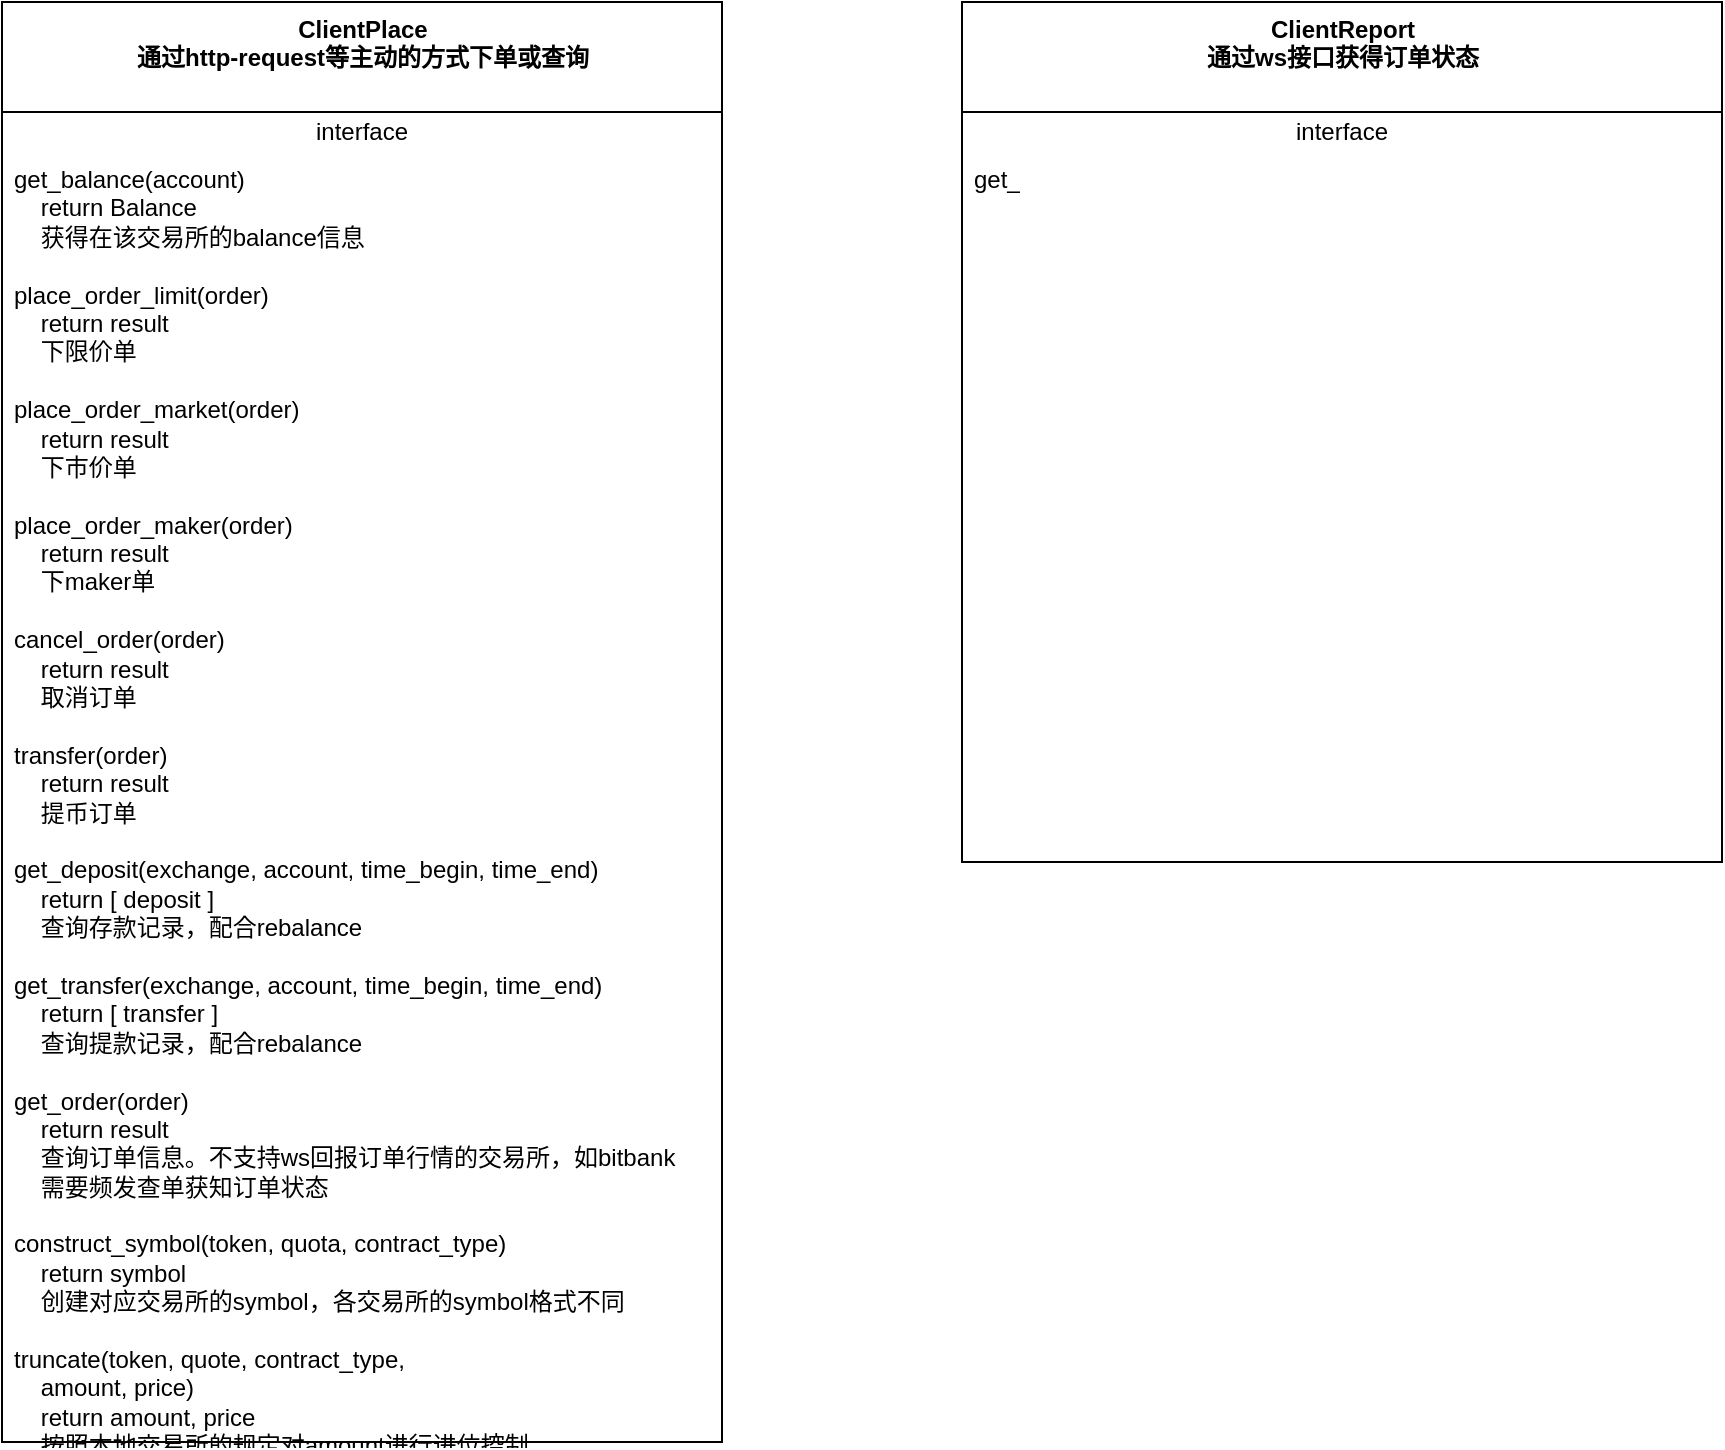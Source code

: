 <mxfile>
    <diagram id="h_UkHINMXgZgfIvgZ_Ck" name="第 1 页">
        <mxGraphModel dx="967" dy="520" grid="1" gridSize="10" guides="1" tooltips="1" connect="1" arrows="1" fold="1" page="1" pageScale="1" pageWidth="827" pageHeight="1169" math="0" shadow="0">
            <root>
                <mxCell id="0"/>
                <mxCell id="1" parent="0"/>
                <mxCell id="2" value="&lt;b&gt;ClientPlace&lt;br&gt;通过http-request等主动的方式下单或查询&lt;br&gt;&lt;/b&gt;" style="swimlane;fontStyle=0;align=center;verticalAlign=top;childLayout=stackLayout;horizontal=1;startSize=55;horizontalStack=0;resizeParent=1;resizeParentMax=0;resizeLast=0;collapsible=0;marginBottom=0;html=1;" vertex="1" parent="1">
                    <mxGeometry x="180" y="70" width="360" height="720" as="geometry"/>
                </mxCell>
                <mxCell id="3" value="interface" style="text;html=1;strokeColor=none;fillColor=none;align=center;verticalAlign=middle;spacingLeft=4;spacingRight=4;overflow=hidden;rotatable=0;points=[[0,0.5],[1,0.5]];portConstraint=eastwest;" vertex="1" parent="2">
                    <mxGeometry y="55" width="360" height="20" as="geometry"/>
                </mxCell>
                <mxCell id="4" value="get_balance(account)&lt;br&gt;&amp;nbsp; &amp;nbsp; return Balance&lt;br&gt;&amp;nbsp; &amp;nbsp; 获得在该交易所的balance信息&lt;br&gt;&lt;br&gt;place_order_limit(order)&lt;br&gt;&amp;nbsp; &amp;nbsp; return result&lt;br&gt;&amp;nbsp; &amp;nbsp; 下限价单&lt;br&gt;&lt;br&gt;place_order_market(order)&lt;br&gt;&amp;nbsp; &amp;nbsp; return result&lt;br&gt;&amp;nbsp; &amp;nbsp; 下市价单&lt;br&gt;&lt;br&gt;place_order_maker(order)&lt;br&gt;&amp;nbsp; &amp;nbsp; return result&lt;br&gt;&amp;nbsp; &amp;nbsp; 下maker单&lt;br&gt;&lt;br&gt;cancel_order(order)&lt;br&gt;&amp;nbsp; &amp;nbsp; return result&lt;br&gt;&amp;nbsp; &amp;nbsp; 取消订单&lt;br&gt;&lt;br&gt;transfer(order)&lt;br&gt;&amp;nbsp; &amp;nbsp; return result&lt;br&gt;&amp;nbsp; &amp;nbsp; 提币订单&lt;br&gt;&lt;br&gt;get_deposit(exchange, account, time_begin, time_end)&lt;br&gt;&amp;nbsp; &amp;nbsp; return [ deposit ]&lt;br&gt;&amp;nbsp; &amp;nbsp; 查询存款记录，配合rebalance&lt;br&gt;&lt;br&gt;get_transfer(exchange,&amp;nbsp;account, time_begin, time_end)&lt;br&gt;&amp;nbsp; &amp;nbsp; return [ transfer ]&lt;br&gt;&amp;nbsp; &amp;nbsp; 查询提款记录，配合rebalance&lt;br&gt;&lt;br&gt;get_order(order)&lt;br&gt;&amp;nbsp; &amp;nbsp; return result&lt;br&gt;&amp;nbsp; &amp;nbsp; 查询订单信息。不支持ws回报订单行情的交易所，如bitbank&lt;br&gt;&amp;nbsp; &amp;nbsp; 需要频发查单获知订单状态&lt;br&gt;&lt;br&gt;construct_symbol(token, quota, contract_type)&lt;br&gt;&amp;nbsp; &amp;nbsp; return symbol&lt;br&gt;&amp;nbsp; &amp;nbsp; 创建对应交易所的symbol，各交易所的symbol格式不同&lt;br&gt;&lt;br&gt;truncate(token, quote, contract_type, &lt;br&gt;&amp;nbsp; &amp;nbsp; amount, price)&lt;br&gt;&amp;nbsp; &amp;nbsp; return amount, price&lt;br&gt;&amp;nbsp; &amp;nbsp; 按照本地交易所的规定对amount进行进位控制&lt;br&gt;&amp;nbsp; &amp;nbsp;&amp;nbsp;" style="text;html=1;strokeColor=none;fillColor=none;align=left;verticalAlign=top;spacingLeft=4;spacingRight=4;overflow=hidden;rotatable=0;points=[[0,0.5],[1,0.5]];portConstraint=eastwest;" vertex="1" parent="2">
                    <mxGeometry y="75" width="360" height="645" as="geometry"/>
                </mxCell>
                <mxCell id="5" value="&lt;b&gt;ClientReport&lt;br&gt;通过ws接口获得订单状态&lt;br&gt;&lt;/b&gt;" style="swimlane;fontStyle=0;align=center;verticalAlign=top;childLayout=stackLayout;horizontal=1;startSize=55;horizontalStack=0;resizeParent=1;resizeParentMax=0;resizeLast=0;collapsible=0;marginBottom=0;html=1;" vertex="1" parent="1">
                    <mxGeometry x="660" y="70" width="380" height="430" as="geometry"/>
                </mxCell>
                <mxCell id="6" value="interface" style="text;html=1;strokeColor=none;fillColor=none;align=center;verticalAlign=middle;spacingLeft=4;spacingRight=4;overflow=hidden;rotatable=0;points=[[0,0.5],[1,0.5]];portConstraint=eastwest;" vertex="1" parent="5">
                    <mxGeometry y="55" width="380" height="20" as="geometry"/>
                </mxCell>
                <mxCell id="7" value="get_" style="text;html=1;strokeColor=none;fillColor=none;align=left;verticalAlign=top;spacingLeft=4;spacingRight=4;overflow=hidden;rotatable=0;points=[[0,0.5],[1,0.5]];portConstraint=eastwest;" vertex="1" parent="5">
                    <mxGeometry y="75" width="380" height="355" as="geometry"/>
                </mxCell>
            </root>
        </mxGraphModel>
    </diagram>
</mxfile>